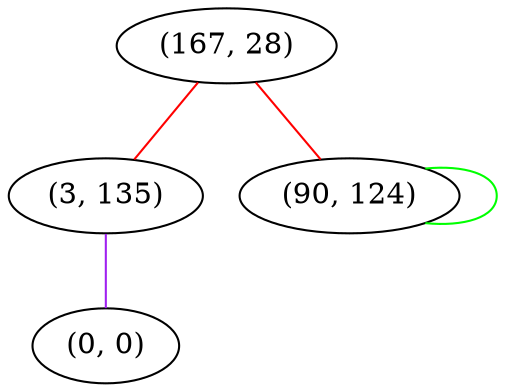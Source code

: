 graph "" {
"(167, 28)";
"(3, 135)";
"(0, 0)";
"(90, 124)";
"(167, 28)" -- "(3, 135)"  [color=red, key=0, weight=1];
"(167, 28)" -- "(90, 124)"  [color=red, key=0, weight=1];
"(3, 135)" -- "(0, 0)"  [color=purple, key=0, weight=4];
"(90, 124)" -- "(90, 124)"  [color=green, key=0, weight=2];
}
